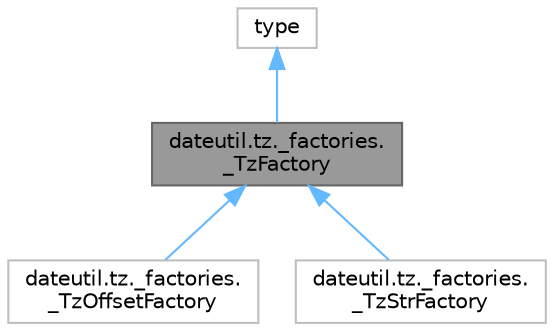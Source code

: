 digraph "dateutil.tz._factories._TzFactory"
{
 // LATEX_PDF_SIZE
  bgcolor="transparent";
  edge [fontname=Helvetica,fontsize=10,labelfontname=Helvetica,labelfontsize=10];
  node [fontname=Helvetica,fontsize=10,shape=box,height=0.2,width=0.4];
  Node1 [id="Node000001",label="dateutil.tz._factories.\l_TzFactory",height=0.2,width=0.4,color="gray40", fillcolor="grey60", style="filled", fontcolor="black",tooltip=" "];
  Node2 -> Node1 [id="edge1_Node000001_Node000002",dir="back",color="steelblue1",style="solid",tooltip=" "];
  Node2 [id="Node000002",label="type",height=0.2,width=0.4,color="grey75", fillcolor="white", style="filled",tooltip=" "];
  Node1 -> Node3 [id="edge2_Node000001_Node000003",dir="back",color="steelblue1",style="solid",tooltip=" "];
  Node3 [id="Node000003",label="dateutil.tz._factories.\l_TzOffsetFactory",height=0.2,width=0.4,color="grey75", fillcolor="white", style="filled",URL="$d3/daa/classdateutil_1_1tz_1_1__factories_1_1__TzOffsetFactory.html",tooltip=" "];
  Node1 -> Node4 [id="edge3_Node000001_Node000004",dir="back",color="steelblue1",style="solid",tooltip=" "];
  Node4 [id="Node000004",label="dateutil.tz._factories.\l_TzStrFactory",height=0.2,width=0.4,color="grey75", fillcolor="white", style="filled",URL="$da/dcb/classdateutil_1_1tz_1_1__factories_1_1__TzStrFactory.html",tooltip=" "];
}
